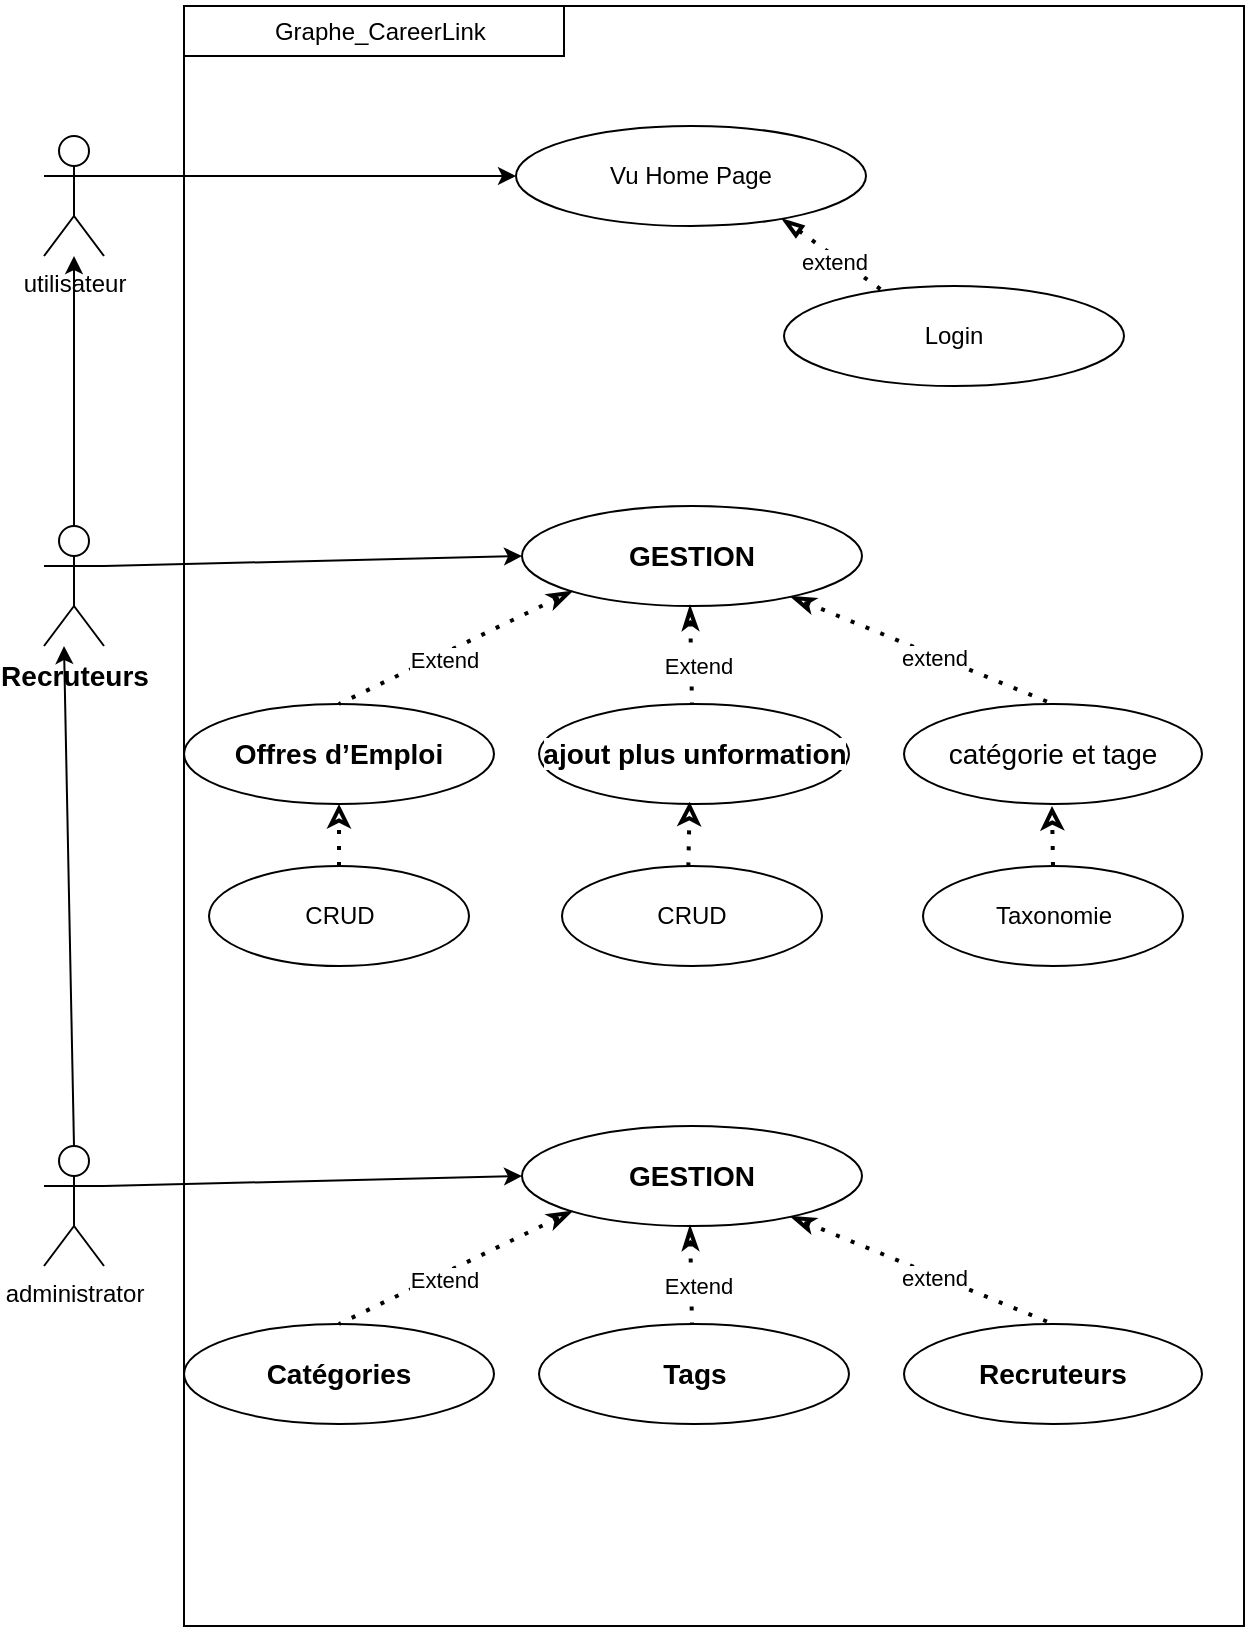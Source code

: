 <mxfile version="26.0.2">
  <diagram name="Page-1" id="jfeeRn9aOzC34gmz2Z4P">
    <mxGraphModel dx="1323" dy="1912" grid="1" gridSize="10" guides="1" tooltips="1" connect="1" arrows="1" fold="1" page="1" pageScale="1" pageWidth="827" pageHeight="1169" math="0" shadow="0">
      <root>
        <mxCell id="0" />
        <mxCell id="1" parent="0" />
        <mxCell id="sDW55G6QNDqWRGrlrUci-6" value="" style="whiteSpace=wrap;html=1;" vertex="1" parent="1">
          <mxGeometry x="160" y="-1110" width="530" height="810" as="geometry" />
        </mxCell>
        <mxCell id="sDW55G6QNDqWRGrlrUci-3" value="" style="swimlane;startSize=0;" vertex="1" parent="1">
          <mxGeometry x="160" y="-1110" width="190" height="25" as="geometry" />
        </mxCell>
        <mxCell id="sDW55G6QNDqWRGrlrUci-4" value="&amp;nbsp;Graphe_CareerLink" style="text;html=1;align=center;verticalAlign=middle;resizable=0;points=[];autosize=1;strokeColor=none;fillColor=none;" vertex="1" parent="sDW55G6QNDqWRGrlrUci-3">
          <mxGeometry x="31" y="-2.5" width="130" height="30" as="geometry" />
        </mxCell>
        <mxCell id="sDW55G6QNDqWRGrlrUci-7" value="Vu Home Page" style="ellipse;whiteSpace=wrap;html=1;" vertex="1" parent="1">
          <mxGeometry x="326" y="-1050" width="175" height="50" as="geometry" />
        </mxCell>
        <mxCell id="sDW55G6QNDqWRGrlrUci-8" value="utilisateur" style="shape=umlActor;verticalLabelPosition=bottom;verticalAlign=top;html=1;outlineConnect=0;" vertex="1" parent="1">
          <mxGeometry x="90" y="-1045" width="30" height="60" as="geometry" />
        </mxCell>
        <mxCell id="sDW55G6QNDqWRGrlrUci-10" value="Login" style="ellipse;whiteSpace=wrap;html=1;" vertex="1" parent="1">
          <mxGeometry x="460" y="-970" width="170" height="50" as="geometry" />
        </mxCell>
        <mxCell id="sDW55G6QNDqWRGrlrUci-11" value="" style="endArrow=classic;html=1;rounded=0;exitX=1;exitY=0.333;exitDx=0;exitDy=0;exitPerimeter=0;entryX=0;entryY=0.5;entryDx=0;entryDy=0;" edge="1" parent="1" source="sDW55G6QNDqWRGrlrUci-8" target="sDW55G6QNDqWRGrlrUci-7">
          <mxGeometry width="50" height="50" relative="1" as="geometry">
            <mxPoint x="290" y="-960" as="sourcePoint" />
            <mxPoint x="340" y="-1010" as="targetPoint" />
          </mxGeometry>
        </mxCell>
        <mxCell id="sDW55G6QNDqWRGrlrUci-19" value="" style="endArrow=none;dashed=1;html=1;dashPattern=1 3;strokeWidth=2;rounded=0;entryX=0.298;entryY=0.066;entryDx=0;entryDy=0;entryPerimeter=0;exitX=0.761;exitY=0.93;exitDx=0;exitDy=0;exitPerimeter=0;startArrow=blockThin;startFill=0;" edge="1" parent="1" source="sDW55G6QNDqWRGrlrUci-7" target="sDW55G6QNDqWRGrlrUci-10">
          <mxGeometry width="50" height="50" relative="1" as="geometry">
            <mxPoint x="290" y="-850" as="sourcePoint" />
            <mxPoint x="340" y="-900" as="targetPoint" />
          </mxGeometry>
        </mxCell>
        <mxCell id="sDW55G6QNDqWRGrlrUci-20" value="extend" style="edgeLabel;html=1;align=center;verticalAlign=middle;resizable=0;points=[];" vertex="1" connectable="0" parent="sDW55G6QNDqWRGrlrUci-19">
          <mxGeometry x="0.039" y="-2" relative="1" as="geometry">
            <mxPoint as="offset" />
          </mxGeometry>
        </mxCell>
        <mxCell id="sDW55G6QNDqWRGrlrUci-21" value="" style="endArrow=classic;html=1;rounded=0;exitX=0.5;exitY=0;exitDx=0;exitDy=0;exitPerimeter=0;" edge="1" parent="1" target="sDW55G6QNDqWRGrlrUci-8">
          <mxGeometry width="50" height="50" relative="1" as="geometry">
            <mxPoint x="105" y="-850" as="sourcePoint" />
            <mxPoint x="340" y="-870" as="targetPoint" />
          </mxGeometry>
        </mxCell>
        <mxCell id="sDW55G6QNDqWRGrlrUci-38" value="&lt;span style=&quot;box-sizing: border-box; border: 0px solid; --tw-border-spacing-x: 0; --tw-border-spacing-y: 0; --tw-translate-x: 0; --tw-translate-y: 0; --tw-rotate: 0; --tw-skew-x: 0; --tw-skew-y: 0; --tw-scale-x: 1; --tw-scale-y: 1; --tw-pan-x: ; --tw-pan-y: ; --tw-pinch-zoom: ; --tw-scroll-snap-strictness: proximity; --tw-gradient-from-position: ; --tw-gradient-via-position: ; --tw-gradient-to-position: ; --tw-ordinal: ; --tw-slashed-zero: ; --tw-numeric-figure: ; --tw-numeric-spacing: ; --tw-numeric-fraction: ; --tw-ring-inset: ; --tw-ring-offset-width: 0px; --tw-ring-offset-color: #fff; --tw-ring-color: rgba(59,130,246,.5); --tw-ring-offset-shadow: 0 0 #0000; --tw-ring-shadow: 0 0 #0000; --tw-shadow: 0 0 #0000; --tw-shadow-colored: 0 0 #0000; --tw-blur: ; --tw-brightness: ; --tw-contrast: ; --tw-grayscale: ; --tw-hue-rotate: ; --tw-invert: ; --tw-saturate: ; --tw-sepia: ; --tw-drop-shadow: ; --tw-backdrop-blur: ; --tw-backdrop-brightness: ; --tw-backdrop-contrast: ; --tw-backdrop-grayscale: ; --tw-backdrop-hue-rotate: ; --tw-backdrop-invert: ; --tw-backdrop-opacity: ; --tw-backdrop-saturate: ; --tw-backdrop-sepia: ; --tw-contain-size: ; --tw-contain-layout: ; --tw-contain-paint: ; --tw-contain-style: ; font-weight: bolder; font-family: &amp;quot;Nunito Sans&amp;quot;, sans-serif; font-size: 14px; text-align: start; white-space: pre-wrap; background-color: rgb(255, 255, 255);&quot;&gt;Recruteurs&lt;/span&gt;" style="shape=umlActor;verticalLabelPosition=bottom;verticalAlign=top;html=1;outlineConnect=0;" vertex="1" parent="1">
          <mxGeometry x="90" y="-850" width="30" height="60" as="geometry" />
        </mxCell>
        <mxCell id="sDW55G6QNDqWRGrlrUci-39" value="&lt;div style=&quot;text-align: start;&quot;&gt;&lt;span style=&quot;color: light-dark(rgb(0, 0, 0), rgb(255, 255, 255)); font-size: 14px; white-space-collapse: preserve; background-color: rgb(255, 255, 255);&quot;&gt;&lt;font face=&quot;Nunito Sans, sans-serif&quot;&gt;&lt;b&gt;GESTION&lt;/b&gt;&lt;/font&gt;&lt;/span&gt;&lt;/div&gt;" style="ellipse;whiteSpace=wrap;html=1;" vertex="1" parent="1">
          <mxGeometry x="329" y="-860" width="170" height="50" as="geometry" />
        </mxCell>
        <mxCell id="sDW55G6QNDqWRGrlrUci-40" value="&lt;span style=&quot;font-family: &amp;quot;Nunito Sans&amp;quot;, sans-serif; font-size: 14px; font-weight: 700; text-align: start; white-space-collapse: preserve; background-color: rgb(255, 255, 255);&quot;&gt;ajout plus unformation&lt;/span&gt;" style="ellipse;whiteSpace=wrap;html=1;" vertex="1" parent="1">
          <mxGeometry x="337.5" y="-761" width="155" height="50" as="geometry" />
        </mxCell>
        <mxCell id="sDW55G6QNDqWRGrlrUci-41" value="&lt;span style=&quot;font-family: &amp;quot;Nunito Sans&amp;quot;, sans-serif; font-size: 14px; text-align: left; background-color: rgb(255, 255, 255);&quot;&gt;catégorie et tage&lt;/span&gt;" style="ellipse;whiteSpace=wrap;html=1;" vertex="1" parent="1">
          <mxGeometry x="520" y="-761" width="149" height="50" as="geometry" />
        </mxCell>
        <mxCell id="sDW55G6QNDqWRGrlrUci-42" value="&lt;span style=&quot;box-sizing: border-box; border: 0px solid; --tw-border-spacing-x: 0; --tw-border-spacing-y: 0; --tw-translate-x: 0; --tw-translate-y: 0; --tw-rotate: 0; --tw-skew-x: 0; --tw-skew-y: 0; --tw-scale-x: 1; --tw-scale-y: 1; --tw-pan-x: ; --tw-pan-y: ; --tw-pinch-zoom: ; --tw-scroll-snap-strictness: proximity; --tw-gradient-from-position: ; --tw-gradient-via-position: ; --tw-gradient-to-position: ; --tw-ordinal: ; --tw-slashed-zero: ; --tw-numeric-figure: ; --tw-numeric-spacing: ; --tw-numeric-fraction: ; --tw-ring-inset: ; --tw-ring-offset-width: 0px; --tw-ring-offset-color: #fff; --tw-ring-color: rgba(59,130,246,.5); --tw-ring-offset-shadow: 0 0 #0000; --tw-ring-shadow: 0 0 #0000; --tw-shadow: 0 0 #0000; --tw-shadow-colored: 0 0 #0000; --tw-blur: ; --tw-brightness: ; --tw-contrast: ; --tw-grayscale: ; --tw-hue-rotate: ; --tw-invert: ; --tw-saturate: ; --tw-sepia: ; --tw-drop-shadow: ; --tw-backdrop-blur: ; --tw-backdrop-brightness: ; --tw-backdrop-contrast: ; --tw-backdrop-grayscale: ; --tw-backdrop-hue-rotate: ; --tw-backdrop-invert: ; --tw-backdrop-opacity: ; --tw-backdrop-saturate: ; --tw-backdrop-sepia: ; --tw-contain-size: ; --tw-contain-layout: ; --tw-contain-paint: ; --tw-contain-style: ; font-weight: bolder; font-family: &amp;quot;Nunito Sans&amp;quot;, sans-serif; font-size: 14px; text-align: start; white-space-collapse: preserve; background-color: rgb(255, 255, 255);&quot;&gt;Offres d’Emploi&lt;/span&gt;" style="ellipse;whiteSpace=wrap;html=1;" vertex="1" parent="1">
          <mxGeometry x="160" y="-761" width="155" height="50" as="geometry" />
        </mxCell>
        <mxCell id="sDW55G6QNDqWRGrlrUci-43" value="" style="endArrow=none;dashed=1;html=1;dashPattern=1 3;strokeWidth=2;rounded=0;entryX=0.5;entryY=0;entryDx=0;entryDy=0;startArrow=classicThin;startFill=0;exitX=0;exitY=1;exitDx=0;exitDy=0;" edge="1" source="sDW55G6QNDqWRGrlrUci-39" target="sDW55G6QNDqWRGrlrUci-42" parent="1">
          <mxGeometry width="50" height="50" relative="1" as="geometry">
            <mxPoint x="380" y="-800" as="sourcePoint" />
            <mxPoint x="430" y="-850" as="targetPoint" />
          </mxGeometry>
        </mxCell>
        <mxCell id="sDW55G6QNDqWRGrlrUci-44" value="Extend" style="edgeLabel;html=1;align=center;verticalAlign=middle;resizable=0;points=[];" vertex="1" connectable="0" parent="sDW55G6QNDqWRGrlrUci-43">
          <mxGeometry x="0.127" y="3" relative="1" as="geometry">
            <mxPoint as="offset" />
          </mxGeometry>
        </mxCell>
        <mxCell id="sDW55G6QNDqWRGrlrUci-45" value="" style="endArrow=none;dashed=1;html=1;dashPattern=1 3;strokeWidth=2;rounded=0;startArrow=classicThin;startFill=0;exitX=0.5;exitY=1;exitDx=0;exitDy=0;" edge="1" parent="1">
          <mxGeometry width="50" height="50" relative="1" as="geometry">
            <mxPoint x="413.0" y="-810" as="sourcePoint" />
            <mxPoint x="414" y="-761" as="targetPoint" />
          </mxGeometry>
        </mxCell>
        <mxCell id="sDW55G6QNDqWRGrlrUci-46" value="Extend" style="edgeLabel;html=1;align=center;verticalAlign=middle;resizable=0;points=[];" vertex="1" connectable="0" parent="sDW55G6QNDqWRGrlrUci-45">
          <mxGeometry x="0.227" y="3" relative="1" as="geometry">
            <mxPoint as="offset" />
          </mxGeometry>
        </mxCell>
        <mxCell id="sDW55G6QNDqWRGrlrUci-47" value="" style="endArrow=none;dashed=1;html=1;dashPattern=1 3;strokeWidth=2;rounded=0;entryX=0.5;entryY=0;entryDx=0;entryDy=0;startArrow=classicThin;startFill=0;" edge="1" source="sDW55G6QNDqWRGrlrUci-39" target="sDW55G6QNDqWRGrlrUci-41" parent="1">
          <mxGeometry width="50" height="50" relative="1" as="geometry">
            <mxPoint x="340" y="-780" as="sourcePoint" />
            <mxPoint x="258" y="-741" as="targetPoint" />
          </mxGeometry>
        </mxCell>
        <mxCell id="sDW55G6QNDqWRGrlrUci-48" value="extend" style="edgeLabel;html=1;align=center;verticalAlign=middle;resizable=0;points=[];" vertex="1" connectable="0" parent="sDW55G6QNDqWRGrlrUci-47">
          <mxGeometry x="0.089" y="-1" relative="1" as="geometry">
            <mxPoint as="offset" />
          </mxGeometry>
        </mxCell>
        <mxCell id="sDW55G6QNDqWRGrlrUci-49" value="" style="endArrow=classic;html=1;rounded=0;exitX=1;exitY=0.333;exitDx=0;exitDy=0;exitPerimeter=0;entryX=0;entryY=0.5;entryDx=0;entryDy=0;" edge="1" source="sDW55G6QNDqWRGrlrUci-38" target="sDW55G6QNDqWRGrlrUci-39" parent="1">
          <mxGeometry width="50" height="50" relative="1" as="geometry">
            <mxPoint x="240" y="-790" as="sourcePoint" />
            <mxPoint x="290" y="-840" as="targetPoint" />
          </mxGeometry>
        </mxCell>
        <mxCell id="sDW55G6QNDqWRGrlrUci-50" value="administrator" style="shape=umlActor;verticalLabelPosition=bottom;verticalAlign=top;html=1;outlineConnect=0;" vertex="1" parent="1">
          <mxGeometry x="90" y="-540" width="30" height="60" as="geometry" />
        </mxCell>
        <mxCell id="sDW55G6QNDqWRGrlrUci-51" value="&lt;div style=&quot;text-align: start;&quot;&gt;&lt;span style=&quot;color: light-dark(rgb(0, 0, 0), rgb(255, 255, 255)); font-size: 14px; white-space-collapse: preserve; background-color: rgb(255, 255, 255);&quot;&gt;&lt;font face=&quot;Nunito Sans, sans-serif&quot;&gt;&lt;b&gt;GESTION&lt;/b&gt;&lt;/font&gt;&lt;/span&gt;&lt;/div&gt;" style="ellipse;whiteSpace=wrap;html=1;" vertex="1" parent="1">
          <mxGeometry x="329" y="-550" width="170" height="50" as="geometry" />
        </mxCell>
        <mxCell id="sDW55G6QNDqWRGrlrUci-52" value="&lt;span style=&quot;box-sizing: border-box; border: 0px solid; --tw-border-spacing-x: 0; --tw-border-spacing-y: 0; --tw-translate-x: 0; --tw-translate-y: 0; --tw-rotate: 0; --tw-skew-x: 0; --tw-skew-y: 0; --tw-scale-x: 1; --tw-scale-y: 1; --tw-pan-x: ; --tw-pan-y: ; --tw-pinch-zoom: ; --tw-scroll-snap-strictness: proximity; --tw-gradient-from-position: ; --tw-gradient-via-position: ; --tw-gradient-to-position: ; --tw-ordinal: ; --tw-slashed-zero: ; --tw-numeric-figure: ; --tw-numeric-spacing: ; --tw-numeric-fraction: ; --tw-ring-inset: ; --tw-ring-offset-width: 0px; --tw-ring-offset-color: #fff; --tw-ring-color: rgba(59,130,246,.5); --tw-ring-offset-shadow: 0 0 #0000; --tw-ring-shadow: 0 0 #0000; --tw-shadow: 0 0 #0000; --tw-shadow-colored: 0 0 #0000; --tw-blur: ; --tw-brightness: ; --tw-contrast: ; --tw-grayscale: ; --tw-hue-rotate: ; --tw-invert: ; --tw-saturate: ; --tw-sepia: ; --tw-drop-shadow: ; --tw-backdrop-blur: ; --tw-backdrop-brightness: ; --tw-backdrop-contrast: ; --tw-backdrop-grayscale: ; --tw-backdrop-hue-rotate: ; --tw-backdrop-invert: ; --tw-backdrop-opacity: ; --tw-backdrop-saturate: ; --tw-backdrop-sepia: ; --tw-contain-size: ; --tw-contain-layout: ; --tw-contain-paint: ; --tw-contain-style: ; font-weight: bolder; font-family: &amp;quot;Nunito Sans&amp;quot;, sans-serif; font-size: 14px; text-align: start; white-space-collapse: preserve; background-color: rgb(255, 255, 255);&quot;&gt;Tags&lt;/span&gt;" style="ellipse;whiteSpace=wrap;html=1;" vertex="1" parent="1">
          <mxGeometry x="337.5" y="-451" width="155" height="50" as="geometry" />
        </mxCell>
        <mxCell id="sDW55G6QNDqWRGrlrUci-53" value="&lt;span style=&quot;box-sizing: border-box; border: 0px solid; --tw-border-spacing-x: 0; --tw-border-spacing-y: 0; --tw-translate-x: 0; --tw-translate-y: 0; --tw-rotate: 0; --tw-skew-x: 0; --tw-skew-y: 0; --tw-scale-x: 1; --tw-scale-y: 1; --tw-pan-x: ; --tw-pan-y: ; --tw-pinch-zoom: ; --tw-scroll-snap-strictness: proximity; --tw-gradient-from-position: ; --tw-gradient-via-position: ; --tw-gradient-to-position: ; --tw-ordinal: ; --tw-slashed-zero: ; --tw-numeric-figure: ; --tw-numeric-spacing: ; --tw-numeric-fraction: ; --tw-ring-inset: ; --tw-ring-offset-width: 0px; --tw-ring-offset-color: #fff; --tw-ring-color: rgba(59,130,246,.5); --tw-ring-offset-shadow: 0 0 #0000; --tw-ring-shadow: 0 0 #0000; --tw-shadow: 0 0 #0000; --tw-shadow-colored: 0 0 #0000; --tw-blur: ; --tw-brightness: ; --tw-contrast: ; --tw-grayscale: ; --tw-hue-rotate: ; --tw-invert: ; --tw-saturate: ; --tw-sepia: ; --tw-drop-shadow: ; --tw-backdrop-blur: ; --tw-backdrop-brightness: ; --tw-backdrop-contrast: ; --tw-backdrop-grayscale: ; --tw-backdrop-hue-rotate: ; --tw-backdrop-invert: ; --tw-backdrop-opacity: ; --tw-backdrop-saturate: ; --tw-backdrop-sepia: ; --tw-contain-size: ; --tw-contain-layout: ; --tw-contain-paint: ; --tw-contain-style: ; font-weight: bolder; font-family: &amp;quot;Nunito Sans&amp;quot;, sans-serif; font-size: 14px; text-align: start; white-space-collapse: preserve; background-color: rgb(255, 255, 255);&quot;&gt;Recruteurs&lt;/span&gt;" style="ellipse;whiteSpace=wrap;html=1;" vertex="1" parent="1">
          <mxGeometry x="520" y="-451" width="149" height="50" as="geometry" />
        </mxCell>
        <mxCell id="sDW55G6QNDqWRGrlrUci-54" value="&lt;span style=&quot;box-sizing: border-box; border: 0px solid; --tw-border-spacing-x: 0; --tw-border-spacing-y: 0; --tw-translate-x: 0; --tw-translate-y: 0; --tw-rotate: 0; --tw-skew-x: 0; --tw-skew-y: 0; --tw-scale-x: 1; --tw-scale-y: 1; --tw-pan-x: ; --tw-pan-y: ; --tw-pinch-zoom: ; --tw-scroll-snap-strictness: proximity; --tw-gradient-from-position: ; --tw-gradient-via-position: ; --tw-gradient-to-position: ; --tw-ordinal: ; --tw-slashed-zero: ; --tw-numeric-figure: ; --tw-numeric-spacing: ; --tw-numeric-fraction: ; --tw-ring-inset: ; --tw-ring-offset-width: 0px; --tw-ring-offset-color: #fff; --tw-ring-color: rgba(59,130,246,.5); --tw-ring-offset-shadow: 0 0 #0000; --tw-ring-shadow: 0 0 #0000; --tw-shadow: 0 0 #0000; --tw-shadow-colored: 0 0 #0000; --tw-blur: ; --tw-brightness: ; --tw-contrast: ; --tw-grayscale: ; --tw-hue-rotate: ; --tw-invert: ; --tw-saturate: ; --tw-sepia: ; --tw-drop-shadow: ; --tw-backdrop-blur: ; --tw-backdrop-brightness: ; --tw-backdrop-contrast: ; --tw-backdrop-grayscale: ; --tw-backdrop-hue-rotate: ; --tw-backdrop-invert: ; --tw-backdrop-opacity: ; --tw-backdrop-saturate: ; --tw-backdrop-sepia: ; --tw-contain-size: ; --tw-contain-layout: ; --tw-contain-paint: ; --tw-contain-style: ; font-weight: bolder; font-family: &amp;quot;Nunito Sans&amp;quot;, sans-serif; font-size: 14px; text-align: start; white-space-collapse: preserve; background-color: rgb(255, 255, 255);&quot;&gt;Catégories&lt;/span&gt;" style="ellipse;whiteSpace=wrap;html=1;" vertex="1" parent="1">
          <mxGeometry x="160" y="-451" width="155" height="50" as="geometry" />
        </mxCell>
        <mxCell id="sDW55G6QNDqWRGrlrUci-55" value="" style="endArrow=none;dashed=1;html=1;dashPattern=1 3;strokeWidth=2;rounded=0;entryX=0.5;entryY=0;entryDx=0;entryDy=0;startArrow=classicThin;startFill=0;exitX=0;exitY=1;exitDx=0;exitDy=0;" edge="1" parent="1" source="sDW55G6QNDqWRGrlrUci-51" target="sDW55G6QNDqWRGrlrUci-54">
          <mxGeometry width="50" height="50" relative="1" as="geometry">
            <mxPoint x="380" y="-490" as="sourcePoint" />
            <mxPoint x="430" y="-540" as="targetPoint" />
          </mxGeometry>
        </mxCell>
        <mxCell id="sDW55G6QNDqWRGrlrUci-56" value="Extend" style="edgeLabel;html=1;align=center;verticalAlign=middle;resizable=0;points=[];" vertex="1" connectable="0" parent="sDW55G6QNDqWRGrlrUci-55">
          <mxGeometry x="0.127" y="3" relative="1" as="geometry">
            <mxPoint as="offset" />
          </mxGeometry>
        </mxCell>
        <mxCell id="sDW55G6QNDqWRGrlrUci-57" value="" style="endArrow=none;dashed=1;html=1;dashPattern=1 3;strokeWidth=2;rounded=0;startArrow=classicThin;startFill=0;exitX=0.5;exitY=1;exitDx=0;exitDy=0;" edge="1" parent="1">
          <mxGeometry width="50" height="50" relative="1" as="geometry">
            <mxPoint x="413.0" y="-500" as="sourcePoint" />
            <mxPoint x="414" y="-451" as="targetPoint" />
          </mxGeometry>
        </mxCell>
        <mxCell id="sDW55G6QNDqWRGrlrUci-58" value="Extend" style="edgeLabel;html=1;align=center;verticalAlign=middle;resizable=0;points=[];" vertex="1" connectable="0" parent="sDW55G6QNDqWRGrlrUci-57">
          <mxGeometry x="0.227" y="3" relative="1" as="geometry">
            <mxPoint as="offset" />
          </mxGeometry>
        </mxCell>
        <mxCell id="sDW55G6QNDqWRGrlrUci-59" value="" style="endArrow=none;dashed=1;html=1;dashPattern=1 3;strokeWidth=2;rounded=0;entryX=0.5;entryY=0;entryDx=0;entryDy=0;startArrow=classicThin;startFill=0;" edge="1" parent="1" source="sDW55G6QNDqWRGrlrUci-51" target="sDW55G6QNDqWRGrlrUci-53">
          <mxGeometry width="50" height="50" relative="1" as="geometry">
            <mxPoint x="340" y="-470" as="sourcePoint" />
            <mxPoint x="258" y="-431" as="targetPoint" />
          </mxGeometry>
        </mxCell>
        <mxCell id="sDW55G6QNDqWRGrlrUci-60" value="extend" style="edgeLabel;html=1;align=center;verticalAlign=middle;resizable=0;points=[];" vertex="1" connectable="0" parent="sDW55G6QNDqWRGrlrUci-59">
          <mxGeometry x="0.089" y="-1" relative="1" as="geometry">
            <mxPoint as="offset" />
          </mxGeometry>
        </mxCell>
        <mxCell id="sDW55G6QNDqWRGrlrUci-61" value="" style="endArrow=classic;html=1;rounded=0;exitX=1;exitY=0.333;exitDx=0;exitDy=0;exitPerimeter=0;entryX=0;entryY=0.5;entryDx=0;entryDy=0;" edge="1" parent="1" source="sDW55G6QNDqWRGrlrUci-50" target="sDW55G6QNDqWRGrlrUci-51">
          <mxGeometry width="50" height="50" relative="1" as="geometry">
            <mxPoint x="240" y="-480" as="sourcePoint" />
            <mxPoint x="290" y="-530" as="targetPoint" />
          </mxGeometry>
        </mxCell>
        <mxCell id="sDW55G6QNDqWRGrlrUci-62" value="CRUD" style="ellipse;whiteSpace=wrap;html=1;" vertex="1" parent="1">
          <mxGeometry x="172.5" y="-680" width="130" height="50" as="geometry" />
        </mxCell>
        <mxCell id="sDW55G6QNDqWRGrlrUci-64" value="CRUD" style="ellipse;whiteSpace=wrap;html=1;" vertex="1" parent="1">
          <mxGeometry x="349" y="-680" width="130" height="50" as="geometry" />
        </mxCell>
        <mxCell id="sDW55G6QNDqWRGrlrUci-65" value="Taxonomie" style="ellipse;whiteSpace=wrap;html=1;" vertex="1" parent="1">
          <mxGeometry x="529.5" y="-680" width="130" height="50" as="geometry" />
        </mxCell>
        <mxCell id="sDW55G6QNDqWRGrlrUci-66" value="" style="endArrow=classic;dashed=1;html=1;dashPattern=1 3;strokeWidth=2;rounded=0;entryX=0.5;entryY=1;entryDx=0;entryDy=0;exitX=0.5;exitY=0;exitDx=0;exitDy=0;endFill=0;" edge="1" parent="1" source="sDW55G6QNDqWRGrlrUci-62" target="sDW55G6QNDqWRGrlrUci-42">
          <mxGeometry width="50" height="50" relative="1" as="geometry">
            <mxPoint x="220" y="-660" as="sourcePoint" />
            <mxPoint x="270" y="-710" as="targetPoint" />
          </mxGeometry>
        </mxCell>
        <mxCell id="sDW55G6QNDqWRGrlrUci-68" value="" style="endArrow=classic;dashed=1;html=1;dashPattern=1 3;strokeWidth=2;rounded=0;exitX=0.5;exitY=0;exitDx=0;exitDy=0;endFill=0;" edge="1" parent="1" source="sDW55G6QNDqWRGrlrUci-65">
          <mxGeometry width="50" height="50" relative="1" as="geometry">
            <mxPoint x="594.36" y="-689.5" as="sourcePoint" />
            <mxPoint x="594" y="-710" as="targetPoint" />
          </mxGeometry>
        </mxCell>
        <mxCell id="sDW55G6QNDqWRGrlrUci-69" value="" style="endArrow=classic;dashed=1;html=1;dashPattern=1 3;strokeWidth=2;rounded=0;entryX=0.486;entryY=0.978;entryDx=0;entryDy=0;exitX=0.486;exitY=0.004;exitDx=0;exitDy=0;exitPerimeter=0;entryPerimeter=0;endFill=0;" edge="1" parent="1" source="sDW55G6QNDqWRGrlrUci-64" target="sDW55G6QNDqWRGrlrUci-40">
          <mxGeometry width="50" height="50" relative="1" as="geometry">
            <mxPoint x="268" y="-650" as="sourcePoint" />
            <mxPoint x="268" y="-681" as="targetPoint" />
          </mxGeometry>
        </mxCell>
        <mxCell id="sDW55G6QNDqWRGrlrUci-70" value="" style="endArrow=classic;html=1;rounded=0;exitX=0.5;exitY=0;exitDx=0;exitDy=0;exitPerimeter=0;" edge="1" parent="1" source="sDW55G6QNDqWRGrlrUci-50">
          <mxGeometry width="50" height="50" relative="1" as="geometry">
            <mxPoint x="100" y="-655" as="sourcePoint" />
            <mxPoint x="100" y="-790" as="targetPoint" />
          </mxGeometry>
        </mxCell>
      </root>
    </mxGraphModel>
  </diagram>
</mxfile>
